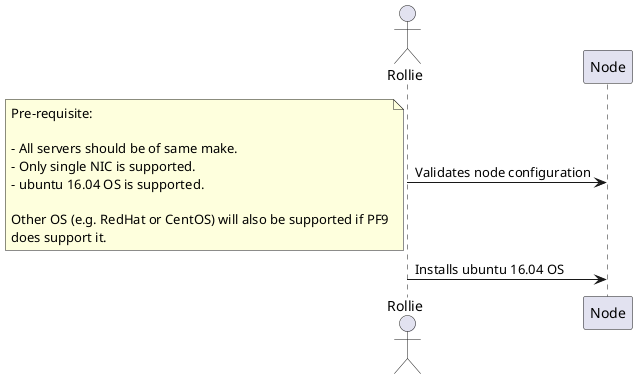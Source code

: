 @startuml

actor Rollie

participant "Node"


Rollie -> Node: Validates node configuration

note left
Pre-requisite:

- All servers should be of same make.
- Only single NIC is supported.
- ubuntu 16.04 OS is supported.

Other OS (e.g. RedHat or CentOS) will also be supported if PF9
does support it.
end note

Rollie -> Node: Installs ubuntu 16.04 OS


@enduml